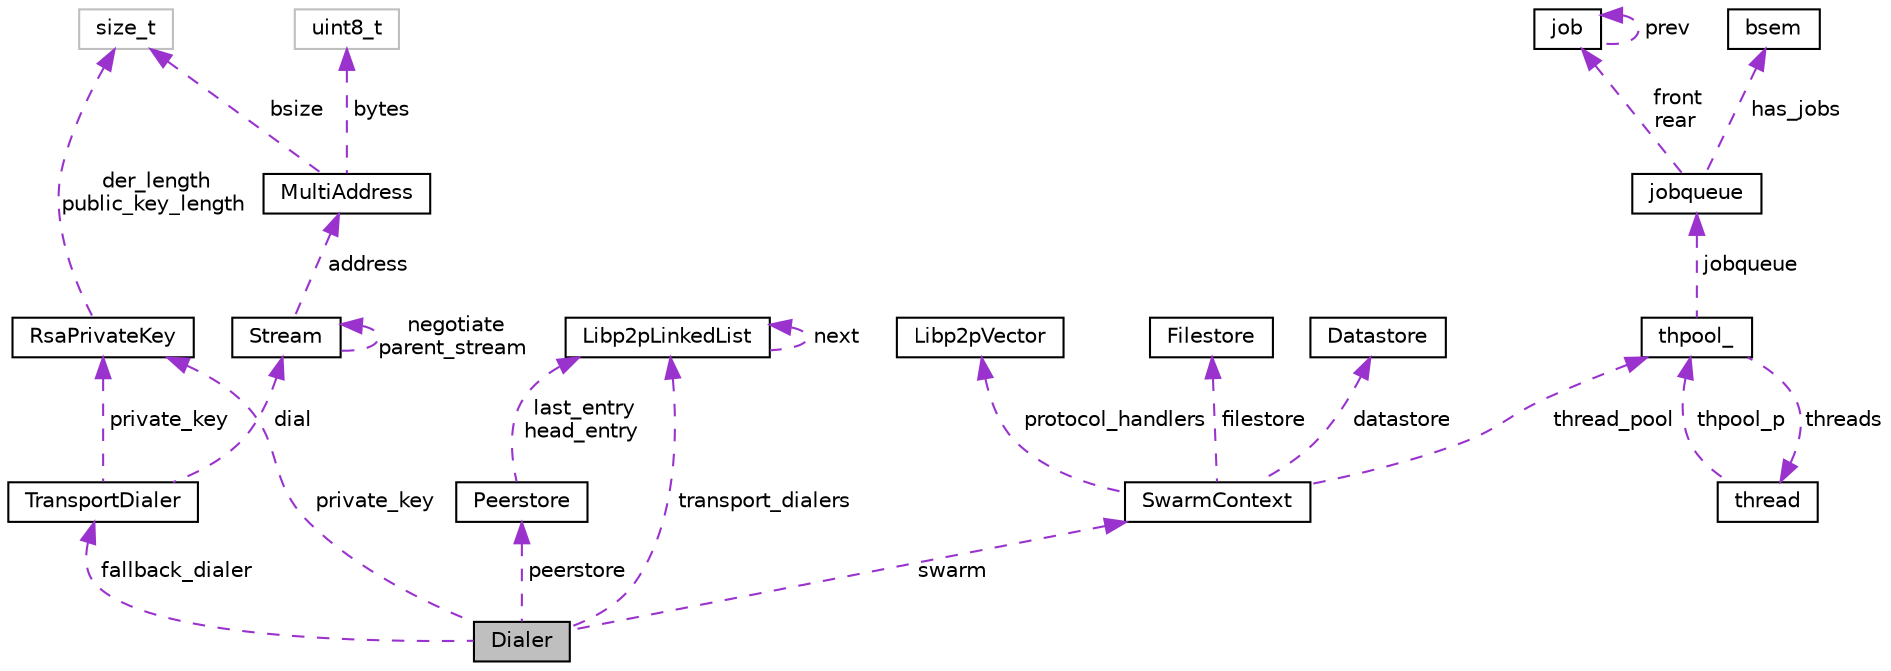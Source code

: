 digraph "Dialer"
{
  edge [fontname="Helvetica",fontsize="10",labelfontname="Helvetica",labelfontsize="10"];
  node [fontname="Helvetica",fontsize="10",shape=record];
  Node1 [label="Dialer",height=0.2,width=0.4,color="black", fillcolor="grey75", style="filled", fontcolor="black"];
  Node2 -> Node1 [dir="back",color="darkorchid3",fontsize="10",style="dashed",label=" fallback_dialer" ,fontname="Helvetica"];
  Node2 [label="TransportDialer",height=0.2,width=0.4,color="black", fillcolor="white", style="filled",URL="$struct_transport_dialer.html"];
  Node3 -> Node2 [dir="back",color="darkorchid3",fontsize="10",style="dashed",label=" private_key" ,fontname="Helvetica"];
  Node3 [label="RsaPrivateKey",height=0.2,width=0.4,color="black", fillcolor="white", style="filled",URL="$struct_rsa_private_key.html"];
  Node4 -> Node3 [dir="back",color="darkorchid3",fontsize="10",style="dashed",label=" der_length\npublic_key_length" ,fontname="Helvetica"];
  Node4 [label="size_t",height=0.2,width=0.4,color="grey75", fillcolor="white", style="filled"];
  Node5 -> Node2 [dir="back",color="darkorchid3",fontsize="10",style="dashed",label=" dial" ,fontname="Helvetica"];
  Node5 [label="Stream",height=0.2,width=0.4,color="black", fillcolor="white", style="filled",URL="$struct_stream.html"];
  Node6 -> Node5 [dir="back",color="darkorchid3",fontsize="10",style="dashed",label=" address" ,fontname="Helvetica"];
  Node6 [label="MultiAddress",height=0.2,width=0.4,color="black", fillcolor="white", style="filled",URL="$struct_multi_address.html"];
  Node7 -> Node6 [dir="back",color="darkorchid3",fontsize="10",style="dashed",label=" bytes" ,fontname="Helvetica"];
  Node7 [label="uint8_t",height=0.2,width=0.4,color="grey75", fillcolor="white", style="filled"];
  Node4 -> Node6 [dir="back",color="darkorchid3",fontsize="10",style="dashed",label=" bsize" ,fontname="Helvetica"];
  Node5 -> Node5 [dir="back",color="darkorchid3",fontsize="10",style="dashed",label=" negotiate\nparent_stream" ,fontname="Helvetica"];
  Node8 -> Node1 [dir="back",color="darkorchid3",fontsize="10",style="dashed",label=" transport_dialers" ,fontname="Helvetica"];
  Node8 [label="Libp2pLinkedList",height=0.2,width=0.4,color="black", fillcolor="white", style="filled",URL="$struct_libp2p_linked_list.html"];
  Node8 -> Node8 [dir="back",color="darkorchid3",fontsize="10",style="dashed",label=" next" ,fontname="Helvetica"];
  Node3 -> Node1 [dir="back",color="darkorchid3",fontsize="10",style="dashed",label=" private_key" ,fontname="Helvetica"];
  Node9 -> Node1 [dir="back",color="darkorchid3",fontsize="10",style="dashed",label=" swarm" ,fontname="Helvetica"];
  Node9 [label="SwarmContext",height=0.2,width=0.4,color="black", fillcolor="white", style="filled",URL="$struct_swarm_context.html"];
  Node10 -> Node9 [dir="back",color="darkorchid3",fontsize="10",style="dashed",label=" protocol_handlers" ,fontname="Helvetica"];
  Node10 [label="Libp2pVector",height=0.2,width=0.4,color="black", fillcolor="white", style="filled",URL="$struct_libp2p_vector.html"];
  Node11 -> Node9 [dir="back",color="darkorchid3",fontsize="10",style="dashed",label=" filestore" ,fontname="Helvetica"];
  Node11 [label="Filestore",height=0.2,width=0.4,color="black", fillcolor="white", style="filled",URL="$struct_filestore.html"];
  Node12 -> Node9 [dir="back",color="darkorchid3",fontsize="10",style="dashed",label=" thread_pool" ,fontname="Helvetica"];
  Node12 [label="thpool_",height=0.2,width=0.4,color="black", fillcolor="white", style="filled",URL="$structthpool__.html"];
  Node13 -> Node12 [dir="back",color="darkorchid3",fontsize="10",style="dashed",label=" threads" ,fontname="Helvetica"];
  Node13 [label="thread",height=0.2,width=0.4,color="black", fillcolor="white", style="filled",URL="$structthread.html"];
  Node12 -> Node13 [dir="back",color="darkorchid3",fontsize="10",style="dashed",label=" thpool_p" ,fontname="Helvetica"];
  Node14 -> Node12 [dir="back",color="darkorchid3",fontsize="10",style="dashed",label=" jobqueue" ,fontname="Helvetica"];
  Node14 [label="jobqueue",height=0.2,width=0.4,color="black", fillcolor="white", style="filled",URL="$structjobqueue.html"];
  Node15 -> Node14 [dir="back",color="darkorchid3",fontsize="10",style="dashed",label=" has_jobs" ,fontname="Helvetica"];
  Node15 [label="bsem",height=0.2,width=0.4,color="black", fillcolor="white", style="filled",URL="$structbsem.html"];
  Node16 -> Node14 [dir="back",color="darkorchid3",fontsize="10",style="dashed",label=" front\nrear" ,fontname="Helvetica"];
  Node16 [label="job",height=0.2,width=0.4,color="black", fillcolor="white", style="filled",URL="$structjob.html"];
  Node16 -> Node16 [dir="back",color="darkorchid3",fontsize="10",style="dashed",label=" prev" ,fontname="Helvetica"];
  Node17 -> Node9 [dir="back",color="darkorchid3",fontsize="10",style="dashed",label=" datastore" ,fontname="Helvetica"];
  Node17 [label="Datastore",height=0.2,width=0.4,color="black", fillcolor="white", style="filled",URL="$struct_datastore.html"];
  Node18 -> Node1 [dir="back",color="darkorchid3",fontsize="10",style="dashed",label=" peerstore" ,fontname="Helvetica"];
  Node18 [label="Peerstore",height=0.2,width=0.4,color="black", fillcolor="white", style="filled",URL="$struct_peerstore.html"];
  Node8 -> Node18 [dir="back",color="darkorchid3",fontsize="10",style="dashed",label=" last_entry\nhead_entry" ,fontname="Helvetica"];
}
